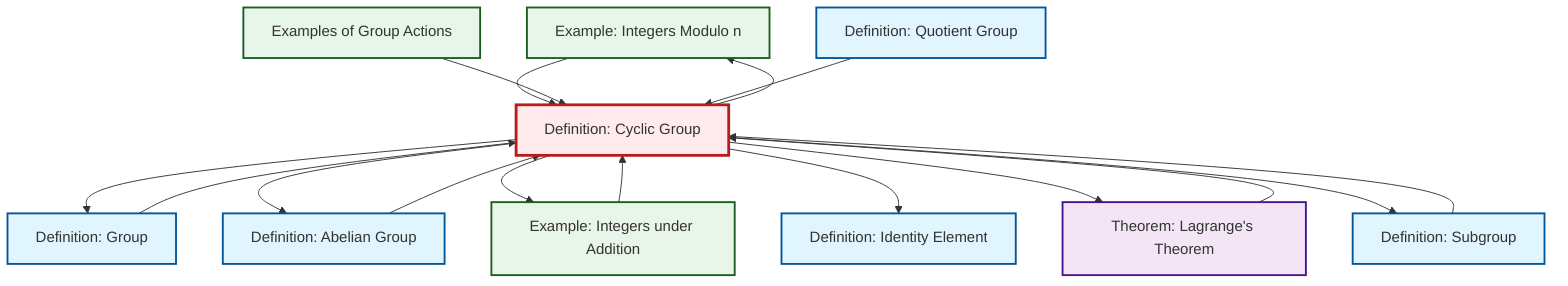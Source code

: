 graph TD
    classDef definition fill:#e1f5fe,stroke:#01579b,stroke-width:2px
    classDef theorem fill:#f3e5f5,stroke:#4a148c,stroke-width:2px
    classDef axiom fill:#fff3e0,stroke:#e65100,stroke-width:2px
    classDef example fill:#e8f5e9,stroke:#1b5e20,stroke-width:2px
    classDef current fill:#ffebee,stroke:#b71c1c,stroke-width:3px
    ex-quotient-integers-mod-n["Example: Integers Modulo n"]:::example
    def-abelian-group["Definition: Abelian Group"]:::definition
    def-group["Definition: Group"]:::definition
    def-identity-element["Definition: Identity Element"]:::definition
    def-cyclic-group["Definition: Cyclic Group"]:::definition
    def-subgroup["Definition: Subgroup"]:::definition
    ex-integers-addition["Example: Integers under Addition"]:::example
    thm-lagrange["Theorem: Lagrange's Theorem"]:::theorem
    ex-group-action-examples["Examples of Group Actions"]:::example
    def-quotient-group["Definition: Quotient Group"]:::definition
    ex-integers-addition --> def-cyclic-group
    ex-quotient-integers-mod-n --> def-cyclic-group
    def-cyclic-group --> def-group
    def-cyclic-group --> def-abelian-group
    def-cyclic-group --> ex-integers-addition
    ex-group-action-examples --> def-cyclic-group
    def-subgroup --> def-cyclic-group
    def-cyclic-group --> ex-quotient-integers-mod-n
    thm-lagrange --> def-cyclic-group
    def-abelian-group --> def-cyclic-group
    def-cyclic-group --> def-identity-element
    def-group --> def-cyclic-group
    def-quotient-group --> def-cyclic-group
    def-cyclic-group --> thm-lagrange
    def-cyclic-group --> def-subgroup
    class def-cyclic-group current
